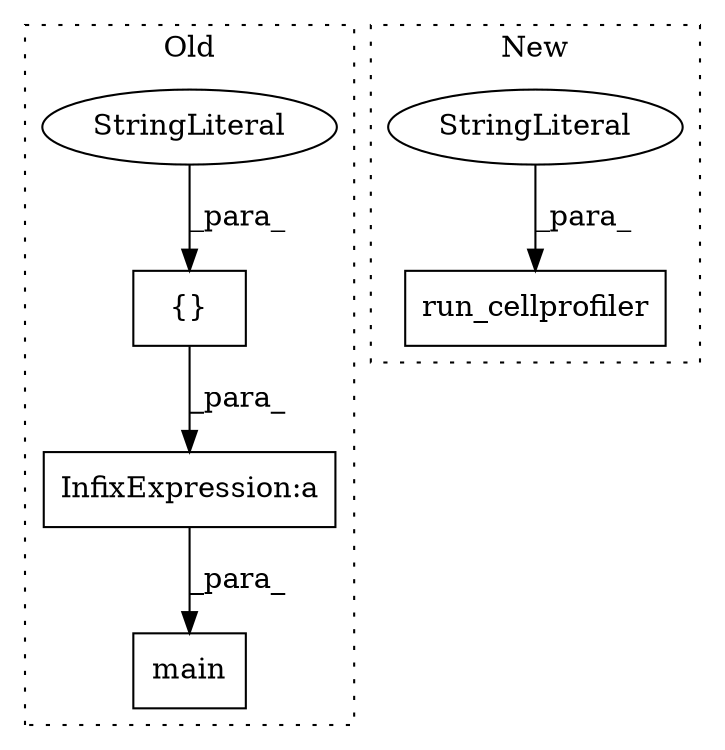 digraph G {
subgraph cluster0 {
1 [label="main" a="32" s="5187,5196" l="5,1" shape="box"];
3 [label="InfixExpression:a" a="27" s="5065" l="3" shape="box"];
4 [label="{}" a="4" s="5080,5164" l="1,1" shape="box"];
6 [label="StringLiteral" a="45" s="5112" l="4" shape="ellipse"];
label = "Old";
style="dotted";
}
subgraph cluster1 {
2 [label="run_cellprofiler" a="32" s="4885,4985" l="17,1" shape="box"];
5 [label="StringLiteral" a="45" s="4933" l="4" shape="ellipse"];
label = "New";
style="dotted";
}
3 -> 1 [label="_para_"];
4 -> 3 [label="_para_"];
5 -> 2 [label="_para_"];
6 -> 4 [label="_para_"];
}